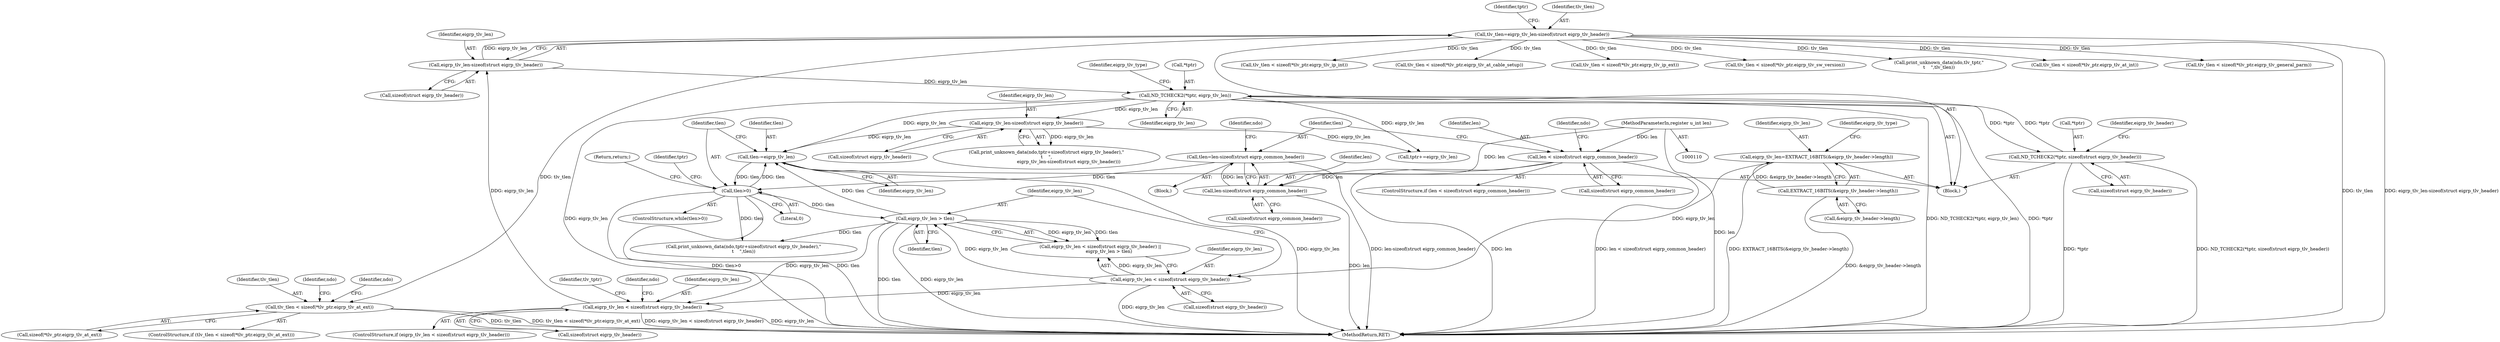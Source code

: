digraph "0_tcpdump_de981e6070d168b58ec1bb0713ded77ed4ad87f4@API" {
"1001073" [label="(Call,tlv_tlen < sizeof(*tlv_ptr.eigrp_tlv_at_ext))"];
"1000347" [label="(Call,tlv_tlen=eigrp_tlv_len-sizeof(struct eigrp_tlv_header))"];
"1000349" [label="(Call,eigrp_tlv_len-sizeof(struct eigrp_tlv_header))"];
"1000326" [label="(Call,eigrp_tlv_len < sizeof(struct eigrp_tlv_header))"];
"1000295" [label="(Call,eigrp_tlv_len < sizeof(struct eigrp_tlv_header))"];
"1000279" [label="(Call,eigrp_tlv_len=EXTRACT_16BITS(&eigrp_tlv_header->length))"];
"1000281" [label="(Call,EXTRACT_16BITS(&eigrp_tlv_header->length))"];
"1000299" [label="(Call,eigrp_tlv_len > tlen)"];
"1000265" [label="(Call,tlen>0)"];
"1000200" [label="(Call,tlen=len-sizeof(struct eigrp_common_header))"];
"1000202" [label="(Call,len-sizeof(struct eigrp_common_header))"];
"1000176" [label="(Call,len < sizeof(struct eigrp_common_header))"];
"1000113" [label="(MethodParameterIn,register u_int len)"];
"1001288" [label="(Call,tlen-=eigrp_tlv_len)"];
"1000353" [label="(Call,ND_TCHECK2(*tptr, eigrp_tlv_len))"];
"1000269" [label="(Call,ND_TCHECK2(*tptr, sizeof(struct eigrp_tlv_header)))"];
"1001281" [label="(Call,eigrp_tlv_len-sizeof(struct eigrp_tlv_header))"];
"1000347" [label="(Call,tlv_tlen=eigrp_tlv_len-sizeof(struct eigrp_tlv_header))"];
"1000204" [label="(Call,sizeof(struct eigrp_common_header))"];
"1001073" [label="(Call,tlv_tlen < sizeof(*tlv_ptr.eigrp_tlv_at_ext))"];
"1000351" [label="(Call,sizeof(struct eigrp_tlv_header))"];
"1001288" [label="(Call,tlen-=eigrp_tlv_len)"];
"1000265" [label="(Call,tlen>0)"];
"1000176" [label="(Call,len < sizeof(struct eigrp_common_header))"];
"1000201" [label="(Identifier,tlen)"];
"1000269" [label="(Call,ND_TCHECK2(*tptr, sizeof(struct eigrp_tlv_header)))"];
"1000202" [label="(Call,len-sizeof(struct eigrp_common_header))"];
"1000303" [label="(Call,print_unknown_data(ndo,tptr+sizeof(struct eigrp_tlv_header),\"\n\t    \",tlen))"];
"1000268" [label="(Block,)"];
"1000295" [label="(Call,eigrp_tlv_len < sizeof(struct eigrp_tlv_header))"];
"1000287" [label="(Identifier,eigrp_tlv_type)"];
"1000349" [label="(Call,eigrp_tlv_len-sizeof(struct eigrp_tlv_header))"];
"1000294" [label="(Call,eigrp_tlv_len < sizeof(struct eigrp_tlv_header) ||\n            eigrp_tlv_len > tlen)"];
"1000327" [label="(Identifier,eigrp_tlv_len)"];
"1000208" [label="(Identifier,ndo)"];
"1001282" [label="(Identifier,eigrp_tlv_len)"];
"1000353" [label="(Call,ND_TCHECK2(*tptr, eigrp_tlv_len))"];
"1001083" [label="(Identifier,ndo)"];
"1000175" [label="(ControlStructure,if (len < sizeof(struct eigrp_common_header)))"];
"1000177" [label="(Identifier,len)"];
"1001290" [label="(Identifier,eigrp_tlv_len)"];
"1000355" [label="(Identifier,tptr)"];
"1000506" [label="(Call,tlv_tlen < sizeof(*tlv_ptr.eigrp_tlv_ip_int))"];
"1000342" [label="(Identifier,tlv_tptr)"];
"1001072" [label="(ControlStructure,if (tlv_tlen < sizeof(*tlv_ptr.eigrp_tlv_at_ext)))"];
"1000300" [label="(Identifier,eigrp_tlv_len)"];
"1000296" [label="(Identifier,eigrp_tlv_len)"];
"1000282" [label="(Call,&eigrp_tlv_header->length)"];
"1000178" [label="(Call,sizeof(struct eigrp_common_header))"];
"1001074" [label="(Identifier,tlv_tlen)"];
"1000356" [label="(Identifier,eigrp_tlv_len)"];
"1000266" [label="(Identifier,tlen)"];
"1000270" [label="(Call,*tptr)"];
"1000114" [label="(Block,)"];
"1000872" [label="(Call,tlv_tlen < sizeof(*tlv_ptr.eigrp_tlv_at_cable_setup))"];
"1000358" [label="(Identifier,eigrp_tlv_type)"];
"1001291" [label="(Return,return;)"];
"1000264" [label="(ControlStructure,while(tlen>0))"];
"1001297" [label="(MethodReturn,RET)"];
"1000272" [label="(Call,sizeof(struct eigrp_tlv_header))"];
"1000275" [label="(Identifier,eigrp_tlv_header)"];
"1000665" [label="(Call,tlv_tlen < sizeof(*tlv_ptr.eigrp_tlv_ip_ext))"];
"1000297" [label="(Call,sizeof(struct eigrp_tlv_header))"];
"1001283" [label="(Call,sizeof(struct eigrp_tlv_header))"];
"1000444" [label="(Call,tlv_tlen < sizeof(*tlv_ptr.eigrp_tlv_sw_version))"];
"1000350" [label="(Identifier,eigrp_tlv_len)"];
"1001075" [label="(Call,sizeof(*tlv_ptr.eigrp_tlv_at_ext))"];
"1000200" [label="(Call,tlen=len-sizeof(struct eigrp_common_header))"];
"1000267" [label="(Literal,0)"];
"1001274" [label="(Call,print_unknown_data(ndo,tptr+sizeof(struct eigrp_tlv_header),\"\n\t    \",\n                               eigrp_tlv_len-sizeof(struct eigrp_tlv_header)))"];
"1000301" [label="(Identifier,tlen)"];
"1000183" [label="(Identifier,ndo)"];
"1000328" [label="(Call,sizeof(struct eigrp_tlv_header))"];
"1001285" [label="(Call,tptr+=eigrp_tlv_len)"];
"1000299" [label="(Call,eigrp_tlv_len > tlen)"];
"1000279" [label="(Call,eigrp_tlv_len=EXTRACT_16BITS(&eigrp_tlv_header->length))"];
"1000333" [label="(Identifier,ndo)"];
"1000271" [label="(Identifier,tptr)"];
"1001289" [label="(Identifier,tlen)"];
"1000354" [label="(Call,*tptr)"];
"1000326" [label="(Call,eigrp_tlv_len < sizeof(struct eigrp_tlv_header))"];
"1000113" [label="(MethodParameterIn,register u_int len)"];
"1001262" [label="(Call,print_unknown_data(ndo,tlv_tptr,\"\n\t    \",tlv_tlen))"];
"1000348" [label="(Identifier,tlv_tlen)"];
"1000934" [label="(Call,tlv_tlen < sizeof(*tlv_ptr.eigrp_tlv_at_int))"];
"1001281" [label="(Call,eigrp_tlv_len-sizeof(struct eigrp_tlv_header))"];
"1000369" [label="(Call,tlv_tlen < sizeof(*tlv_ptr.eigrp_tlv_general_parm))"];
"1000280" [label="(Identifier,eigrp_tlv_len)"];
"1000281" [label="(Call,EXTRACT_16BITS(&eigrp_tlv_header->length))"];
"1000325" [label="(ControlStructure,if (eigrp_tlv_len < sizeof(struct eigrp_tlv_header)))"];
"1000203" [label="(Identifier,len)"];
"1001099" [label="(Identifier,ndo)"];
"1001073" -> "1001072"  [label="AST: "];
"1001073" -> "1001075"  [label="CFG: "];
"1001074" -> "1001073"  [label="AST: "];
"1001075" -> "1001073"  [label="AST: "];
"1001083" -> "1001073"  [label="CFG: "];
"1001099" -> "1001073"  [label="CFG: "];
"1001073" -> "1001297"  [label="DDG: tlv_tlen"];
"1001073" -> "1001297"  [label="DDG: tlv_tlen < sizeof(*tlv_ptr.eigrp_tlv_at_ext)"];
"1000347" -> "1001073"  [label="DDG: tlv_tlen"];
"1000347" -> "1000268"  [label="AST: "];
"1000347" -> "1000349"  [label="CFG: "];
"1000348" -> "1000347"  [label="AST: "];
"1000349" -> "1000347"  [label="AST: "];
"1000355" -> "1000347"  [label="CFG: "];
"1000347" -> "1001297"  [label="DDG: eigrp_tlv_len-sizeof(struct eigrp_tlv_header)"];
"1000347" -> "1001297"  [label="DDG: tlv_tlen"];
"1000349" -> "1000347"  [label="DDG: eigrp_tlv_len"];
"1000347" -> "1000369"  [label="DDG: tlv_tlen"];
"1000347" -> "1000444"  [label="DDG: tlv_tlen"];
"1000347" -> "1000506"  [label="DDG: tlv_tlen"];
"1000347" -> "1000665"  [label="DDG: tlv_tlen"];
"1000347" -> "1000872"  [label="DDG: tlv_tlen"];
"1000347" -> "1000934"  [label="DDG: tlv_tlen"];
"1000347" -> "1001262"  [label="DDG: tlv_tlen"];
"1000349" -> "1000351"  [label="CFG: "];
"1000350" -> "1000349"  [label="AST: "];
"1000351" -> "1000349"  [label="AST: "];
"1000326" -> "1000349"  [label="DDG: eigrp_tlv_len"];
"1000349" -> "1000353"  [label="DDG: eigrp_tlv_len"];
"1000326" -> "1000325"  [label="AST: "];
"1000326" -> "1000328"  [label="CFG: "];
"1000327" -> "1000326"  [label="AST: "];
"1000328" -> "1000326"  [label="AST: "];
"1000333" -> "1000326"  [label="CFG: "];
"1000342" -> "1000326"  [label="CFG: "];
"1000326" -> "1001297"  [label="DDG: eigrp_tlv_len < sizeof(struct eigrp_tlv_header)"];
"1000326" -> "1001297"  [label="DDG: eigrp_tlv_len"];
"1000295" -> "1000326"  [label="DDG: eigrp_tlv_len"];
"1000299" -> "1000326"  [label="DDG: eigrp_tlv_len"];
"1000295" -> "1000294"  [label="AST: "];
"1000295" -> "1000297"  [label="CFG: "];
"1000296" -> "1000295"  [label="AST: "];
"1000297" -> "1000295"  [label="AST: "];
"1000300" -> "1000295"  [label="CFG: "];
"1000294" -> "1000295"  [label="CFG: "];
"1000295" -> "1001297"  [label="DDG: eigrp_tlv_len"];
"1000295" -> "1000294"  [label="DDG: eigrp_tlv_len"];
"1000279" -> "1000295"  [label="DDG: eigrp_tlv_len"];
"1000295" -> "1000299"  [label="DDG: eigrp_tlv_len"];
"1000279" -> "1000268"  [label="AST: "];
"1000279" -> "1000281"  [label="CFG: "];
"1000280" -> "1000279"  [label="AST: "];
"1000281" -> "1000279"  [label="AST: "];
"1000287" -> "1000279"  [label="CFG: "];
"1000279" -> "1001297"  [label="DDG: EXTRACT_16BITS(&eigrp_tlv_header->length)"];
"1000281" -> "1000279"  [label="DDG: &eigrp_tlv_header->length"];
"1000281" -> "1000282"  [label="CFG: "];
"1000282" -> "1000281"  [label="AST: "];
"1000281" -> "1001297"  [label="DDG: &eigrp_tlv_header->length"];
"1000299" -> "1000294"  [label="AST: "];
"1000299" -> "1000301"  [label="CFG: "];
"1000300" -> "1000299"  [label="AST: "];
"1000301" -> "1000299"  [label="AST: "];
"1000294" -> "1000299"  [label="CFG: "];
"1000299" -> "1001297"  [label="DDG: tlen"];
"1000299" -> "1001297"  [label="DDG: eigrp_tlv_len"];
"1000299" -> "1000294"  [label="DDG: eigrp_tlv_len"];
"1000299" -> "1000294"  [label="DDG: tlen"];
"1000265" -> "1000299"  [label="DDG: tlen"];
"1000299" -> "1000303"  [label="DDG: tlen"];
"1000299" -> "1001288"  [label="DDG: tlen"];
"1000265" -> "1000264"  [label="AST: "];
"1000265" -> "1000267"  [label="CFG: "];
"1000266" -> "1000265"  [label="AST: "];
"1000267" -> "1000265"  [label="AST: "];
"1000271" -> "1000265"  [label="CFG: "];
"1001291" -> "1000265"  [label="CFG: "];
"1000265" -> "1001297"  [label="DDG: tlen>0"];
"1000265" -> "1001297"  [label="DDG: tlen"];
"1000200" -> "1000265"  [label="DDG: tlen"];
"1001288" -> "1000265"  [label="DDG: tlen"];
"1000265" -> "1000303"  [label="DDG: tlen"];
"1000265" -> "1001288"  [label="DDG: tlen"];
"1000200" -> "1000114"  [label="AST: "];
"1000200" -> "1000202"  [label="CFG: "];
"1000201" -> "1000200"  [label="AST: "];
"1000202" -> "1000200"  [label="AST: "];
"1000208" -> "1000200"  [label="CFG: "];
"1000200" -> "1001297"  [label="DDG: len-sizeof(struct eigrp_common_header)"];
"1000202" -> "1000200"  [label="DDG: len"];
"1000202" -> "1000204"  [label="CFG: "];
"1000203" -> "1000202"  [label="AST: "];
"1000204" -> "1000202"  [label="AST: "];
"1000202" -> "1001297"  [label="DDG: len"];
"1000176" -> "1000202"  [label="DDG: len"];
"1000113" -> "1000202"  [label="DDG: len"];
"1000176" -> "1000175"  [label="AST: "];
"1000176" -> "1000178"  [label="CFG: "];
"1000177" -> "1000176"  [label="AST: "];
"1000178" -> "1000176"  [label="AST: "];
"1000183" -> "1000176"  [label="CFG: "];
"1000201" -> "1000176"  [label="CFG: "];
"1000176" -> "1001297"  [label="DDG: len < sizeof(struct eigrp_common_header)"];
"1000176" -> "1001297"  [label="DDG: len"];
"1000113" -> "1000176"  [label="DDG: len"];
"1000113" -> "1000110"  [label="AST: "];
"1000113" -> "1001297"  [label="DDG: len"];
"1001288" -> "1000268"  [label="AST: "];
"1001288" -> "1001290"  [label="CFG: "];
"1001289" -> "1001288"  [label="AST: "];
"1001290" -> "1001288"  [label="AST: "];
"1000266" -> "1001288"  [label="CFG: "];
"1001288" -> "1001297"  [label="DDG: eigrp_tlv_len"];
"1000353" -> "1001288"  [label="DDG: eigrp_tlv_len"];
"1001281" -> "1001288"  [label="DDG: eigrp_tlv_len"];
"1000353" -> "1000268"  [label="AST: "];
"1000353" -> "1000356"  [label="CFG: "];
"1000354" -> "1000353"  [label="AST: "];
"1000356" -> "1000353"  [label="AST: "];
"1000358" -> "1000353"  [label="CFG: "];
"1000353" -> "1001297"  [label="DDG: eigrp_tlv_len"];
"1000353" -> "1001297"  [label="DDG: ND_TCHECK2(*tptr, eigrp_tlv_len)"];
"1000353" -> "1001297"  [label="DDG: *tptr"];
"1000353" -> "1000269"  [label="DDG: *tptr"];
"1000269" -> "1000353"  [label="DDG: *tptr"];
"1000353" -> "1001281"  [label="DDG: eigrp_tlv_len"];
"1000353" -> "1001285"  [label="DDG: eigrp_tlv_len"];
"1000269" -> "1000268"  [label="AST: "];
"1000269" -> "1000272"  [label="CFG: "];
"1000270" -> "1000269"  [label="AST: "];
"1000272" -> "1000269"  [label="AST: "];
"1000275" -> "1000269"  [label="CFG: "];
"1000269" -> "1001297"  [label="DDG: ND_TCHECK2(*tptr, sizeof(struct eigrp_tlv_header))"];
"1000269" -> "1001297"  [label="DDG: *tptr"];
"1001281" -> "1001274"  [label="AST: "];
"1001281" -> "1001283"  [label="CFG: "];
"1001282" -> "1001281"  [label="AST: "];
"1001283" -> "1001281"  [label="AST: "];
"1001274" -> "1001281"  [label="CFG: "];
"1001281" -> "1001274"  [label="DDG: eigrp_tlv_len"];
"1001281" -> "1001285"  [label="DDG: eigrp_tlv_len"];
}
